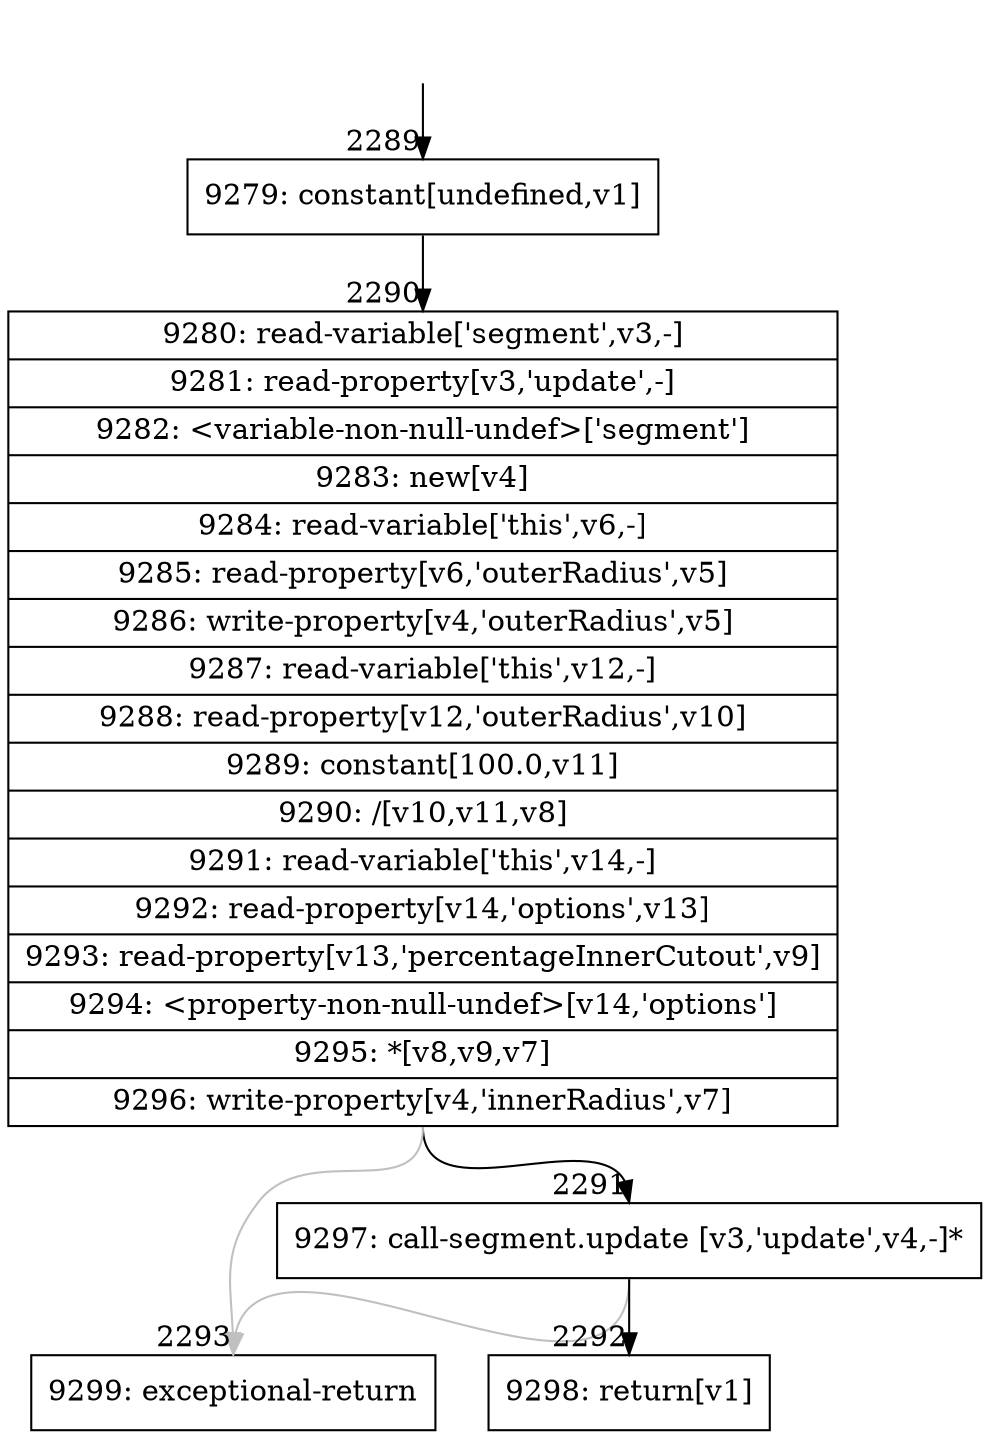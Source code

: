 digraph {
rankdir="TD"
BB_entry213[shape=none,label=""];
BB_entry213 -> BB2289 [tailport=s, headport=n, headlabel="    2289"]
BB2289 [shape=record label="{9279: constant[undefined,v1]}" ] 
BB2289 -> BB2290 [tailport=s, headport=n, headlabel="      2290"]
BB2290 [shape=record label="{9280: read-variable['segment',v3,-]|9281: read-property[v3,'update',-]|9282: \<variable-non-null-undef\>['segment']|9283: new[v4]|9284: read-variable['this',v6,-]|9285: read-property[v6,'outerRadius',v5]|9286: write-property[v4,'outerRadius',v5]|9287: read-variable['this',v12,-]|9288: read-property[v12,'outerRadius',v10]|9289: constant[100.0,v11]|9290: /[v10,v11,v8]|9291: read-variable['this',v14,-]|9292: read-property[v14,'options',v13]|9293: read-property[v13,'percentageInnerCutout',v9]|9294: \<property-non-null-undef\>[v14,'options']|9295: *[v8,v9,v7]|9296: write-property[v4,'innerRadius',v7]}" ] 
BB2290 -> BB2291 [tailport=s, headport=n, headlabel="      2291"]
BB2290 -> BB2293 [tailport=s, headport=n, color=gray, headlabel="      2293"]
BB2291 [shape=record label="{9297: call-segment.update [v3,'update',v4,-]*}" ] 
BB2291 -> BB2292 [tailport=s, headport=n, headlabel="      2292"]
BB2291 -> BB2293 [tailport=s, headport=n, color=gray]
BB2292 [shape=record label="{9298: return[v1]}" ] 
BB2293 [shape=record label="{9299: exceptional-return}" ] 
//#$~ 2475
}
